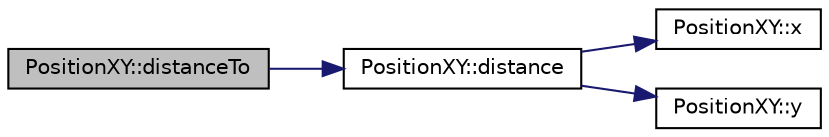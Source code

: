 digraph "PositionXY::distanceTo"
{
 // LATEX_PDF_SIZE
  edge [fontname="Helvetica",fontsize="10",labelfontname="Helvetica",labelfontsize="10"];
  node [fontname="Helvetica",fontsize="10",shape=record];
  rankdir="LR";
  Node1 [label="PositionXY::distanceTo",height=0.2,width=0.4,color="black", fillcolor="grey75", style="filled", fontcolor="black",tooltip=" "];
  Node1 -> Node2 [color="midnightblue",fontsize="10",style="solid",fontname="Helvetica"];
  Node2 [label="PositionXY::distance",height=0.2,width=0.4,color="black", fillcolor="white", style="filled",URL="$class_position_x_y.html#aea5a76a9f74484b7e9ebf9a0157f355a",tooltip=" "];
  Node2 -> Node3 [color="midnightblue",fontsize="10",style="solid",fontname="Helvetica"];
  Node3 [label="PositionXY::x",height=0.2,width=0.4,color="black", fillcolor="white", style="filled",URL="$class_position_x_y.html#abe9b0b387f47f4526b87fcff899f0d9e",tooltip=" "];
  Node2 -> Node4 [color="midnightblue",fontsize="10",style="solid",fontname="Helvetica"];
  Node4 [label="PositionXY::y",height=0.2,width=0.4,color="black", fillcolor="white", style="filled",URL="$class_position_x_y.html#adb0113c11672958f3a0f0065ee5622f0",tooltip=" "];
}

